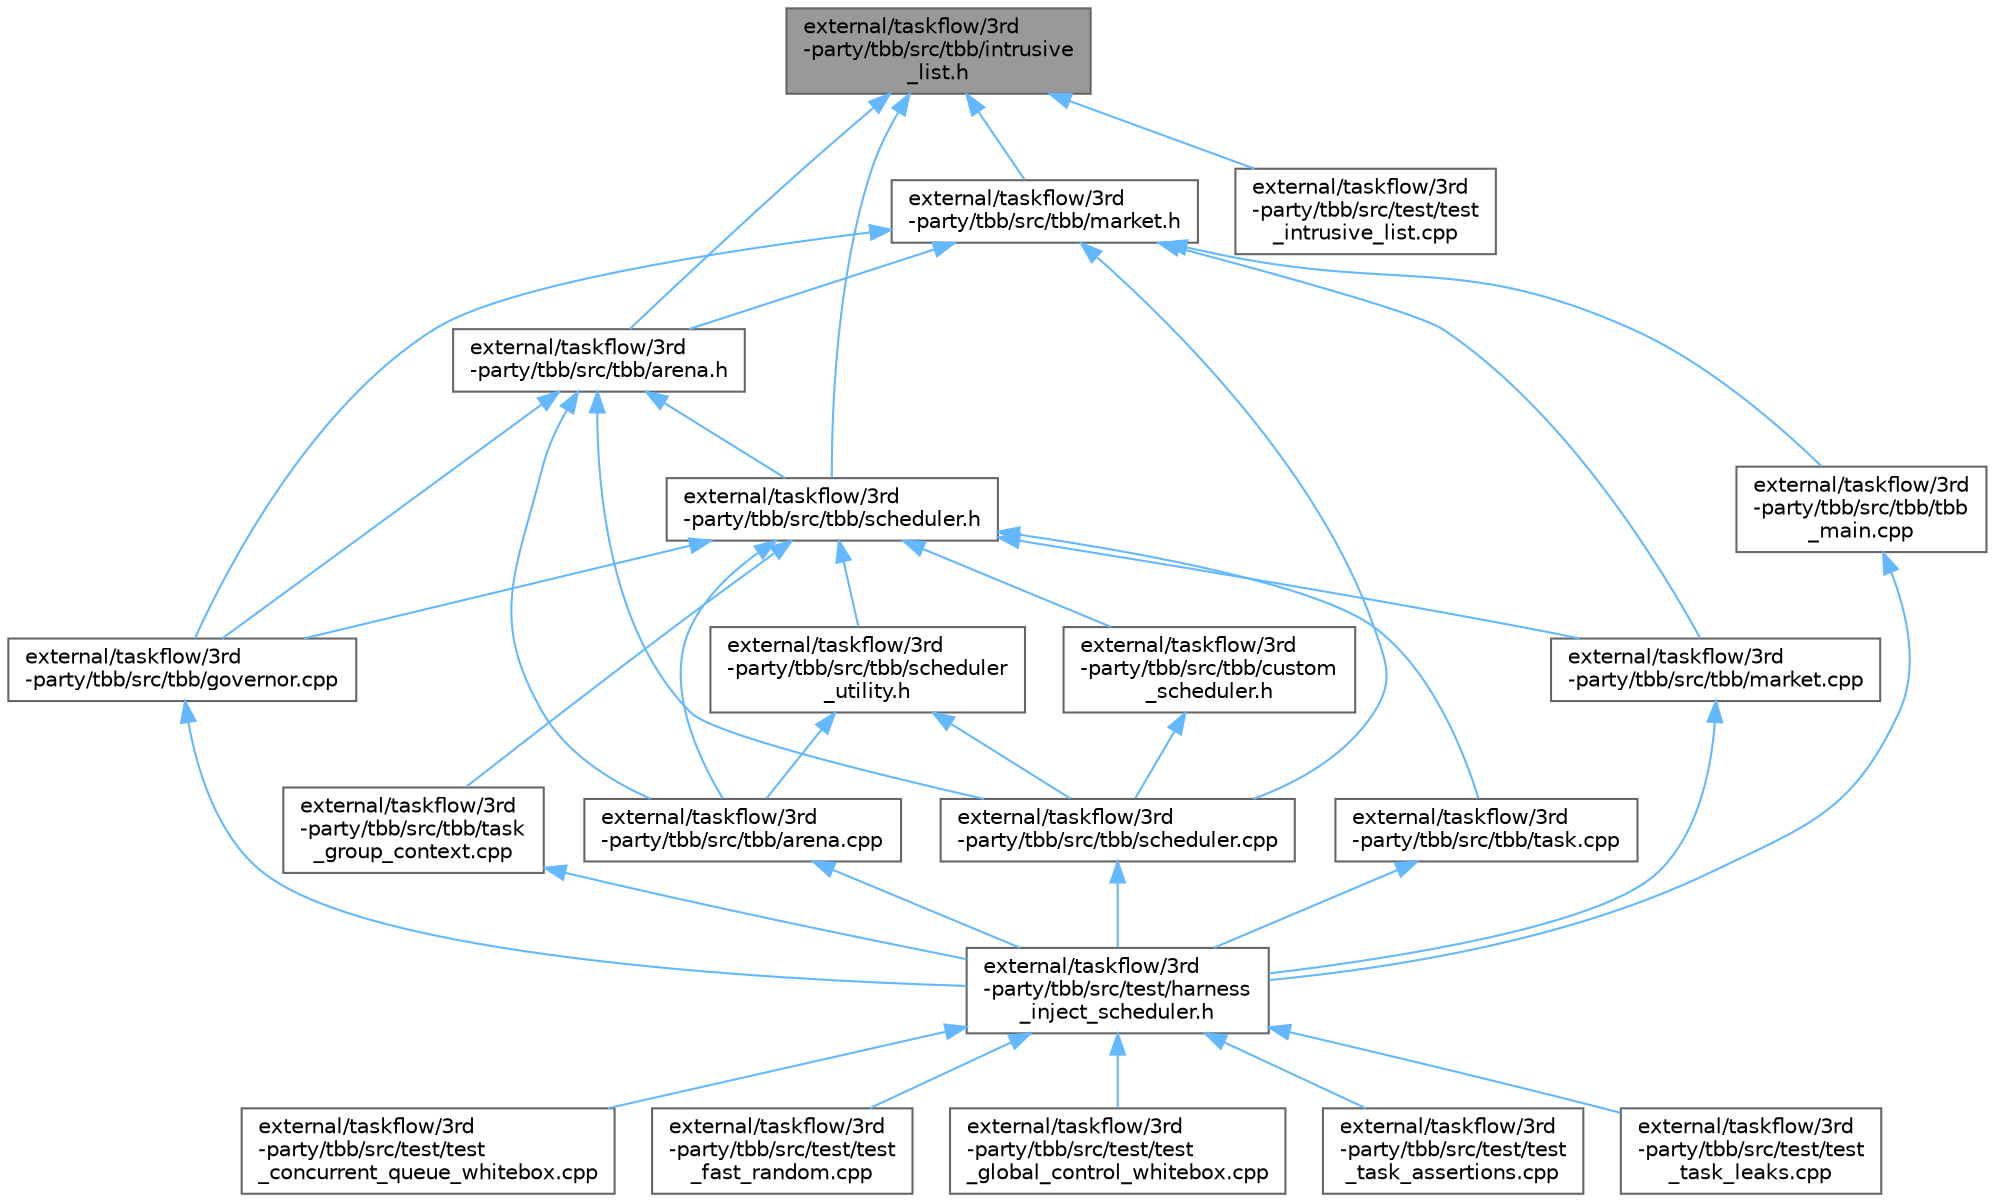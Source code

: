 digraph "external/taskflow/3rd-party/tbb/src/tbb/intrusive_list.h"
{
 // LATEX_PDF_SIZE
  bgcolor="transparent";
  edge [fontname=Helvetica,fontsize=10,labelfontname=Helvetica,labelfontsize=10];
  node [fontname=Helvetica,fontsize=10,shape=box,height=0.2,width=0.4];
  Node1 [id="Node000001",label="external/taskflow/3rd\l-party/tbb/src/tbb/intrusive\l_list.h",height=0.2,width=0.4,color="gray40", fillcolor="grey60", style="filled", fontcolor="black",tooltip=" "];
  Node1 -> Node2 [id="edge1_Node000001_Node000002",dir="back",color="steelblue1",style="solid",tooltip=" "];
  Node2 [id="Node000002",label="external/taskflow/3rd\l-party/tbb/src/tbb/arena.h",height=0.2,width=0.4,color="grey40", fillcolor="white", style="filled",URL="$arena_8h.html",tooltip=" "];
  Node2 -> Node3 [id="edge2_Node000002_Node000003",dir="back",color="steelblue1",style="solid",tooltip=" "];
  Node3 [id="Node000003",label="external/taskflow/3rd\l-party/tbb/src/tbb/arena.cpp",height=0.2,width=0.4,color="grey40", fillcolor="white", style="filled",URL="$arena_8cpp.html",tooltip=" "];
  Node3 -> Node4 [id="edge3_Node000003_Node000004",dir="back",color="steelblue1",style="solid",tooltip=" "];
  Node4 [id="Node000004",label="external/taskflow/3rd\l-party/tbb/src/test/harness\l_inject_scheduler.h",height=0.2,width=0.4,color="grey40", fillcolor="white", style="filled",URL="$harness__inject__scheduler_8h.html",tooltip=" "];
  Node4 -> Node5 [id="edge4_Node000004_Node000005",dir="back",color="steelblue1",style="solid",tooltip=" "];
  Node5 [id="Node000005",label="external/taskflow/3rd\l-party/tbb/src/test/test\l_concurrent_queue_whitebox.cpp",height=0.2,width=0.4,color="grey40", fillcolor="white", style="filled",URL="$test__concurrent__queue__whitebox_8cpp.html",tooltip=" "];
  Node4 -> Node6 [id="edge5_Node000004_Node000006",dir="back",color="steelblue1",style="solid",tooltip=" "];
  Node6 [id="Node000006",label="external/taskflow/3rd\l-party/tbb/src/test/test\l_fast_random.cpp",height=0.2,width=0.4,color="grey40", fillcolor="white", style="filled",URL="$test__fast__random_8cpp.html",tooltip=" "];
  Node4 -> Node7 [id="edge6_Node000004_Node000007",dir="back",color="steelblue1",style="solid",tooltip=" "];
  Node7 [id="Node000007",label="external/taskflow/3rd\l-party/tbb/src/test/test\l_global_control_whitebox.cpp",height=0.2,width=0.4,color="grey40", fillcolor="white", style="filled",URL="$test__global__control__whitebox_8cpp.html",tooltip=" "];
  Node4 -> Node8 [id="edge7_Node000004_Node000008",dir="back",color="steelblue1",style="solid",tooltip=" "];
  Node8 [id="Node000008",label="external/taskflow/3rd\l-party/tbb/src/test/test\l_task_assertions.cpp",height=0.2,width=0.4,color="grey40", fillcolor="white", style="filled",URL="$test__task__assertions_8cpp.html",tooltip=" "];
  Node4 -> Node9 [id="edge8_Node000004_Node000009",dir="back",color="steelblue1",style="solid",tooltip=" "];
  Node9 [id="Node000009",label="external/taskflow/3rd\l-party/tbb/src/test/test\l_task_leaks.cpp",height=0.2,width=0.4,color="grey40", fillcolor="white", style="filled",URL="$test__task__leaks_8cpp.html",tooltip=" "];
  Node2 -> Node10 [id="edge9_Node000002_Node000010",dir="back",color="steelblue1",style="solid",tooltip=" "];
  Node10 [id="Node000010",label="external/taskflow/3rd\l-party/tbb/src/tbb/governor.cpp",height=0.2,width=0.4,color="grey40", fillcolor="white", style="filled",URL="$governor_8cpp.html",tooltip=" "];
  Node10 -> Node4 [id="edge10_Node000010_Node000004",dir="back",color="steelblue1",style="solid",tooltip=" "];
  Node2 -> Node11 [id="edge11_Node000002_Node000011",dir="back",color="steelblue1",style="solid",tooltip=" "];
  Node11 [id="Node000011",label="external/taskflow/3rd\l-party/tbb/src/tbb/scheduler.cpp",height=0.2,width=0.4,color="grey40", fillcolor="white", style="filled",URL="$scheduler_8cpp.html",tooltip=" "];
  Node11 -> Node4 [id="edge12_Node000011_Node000004",dir="back",color="steelblue1",style="solid",tooltip=" "];
  Node2 -> Node12 [id="edge13_Node000002_Node000012",dir="back",color="steelblue1",style="solid",tooltip=" "];
  Node12 [id="Node000012",label="external/taskflow/3rd\l-party/tbb/src/tbb/scheduler.h",height=0.2,width=0.4,color="grey40", fillcolor="white", style="filled",URL="$scheduler_8h.html",tooltip=" "];
  Node12 -> Node3 [id="edge14_Node000012_Node000003",dir="back",color="steelblue1",style="solid",tooltip=" "];
  Node12 -> Node13 [id="edge15_Node000012_Node000013",dir="back",color="steelblue1",style="solid",tooltip=" "];
  Node13 [id="Node000013",label="external/taskflow/3rd\l-party/tbb/src/tbb/custom\l_scheduler.h",height=0.2,width=0.4,color="grey40", fillcolor="white", style="filled",URL="$custom__scheduler_8h.html",tooltip=" "];
  Node13 -> Node11 [id="edge16_Node000013_Node000011",dir="back",color="steelblue1",style="solid",tooltip=" "];
  Node12 -> Node10 [id="edge17_Node000012_Node000010",dir="back",color="steelblue1",style="solid",tooltip=" "];
  Node12 -> Node14 [id="edge18_Node000012_Node000014",dir="back",color="steelblue1",style="solid",tooltip=" "];
  Node14 [id="Node000014",label="external/taskflow/3rd\l-party/tbb/src/tbb/market.cpp",height=0.2,width=0.4,color="grey40", fillcolor="white", style="filled",URL="$market_8cpp.html",tooltip=" "];
  Node14 -> Node4 [id="edge19_Node000014_Node000004",dir="back",color="steelblue1",style="solid",tooltip=" "];
  Node12 -> Node15 [id="edge20_Node000012_Node000015",dir="back",color="steelblue1",style="solid",tooltip=" "];
  Node15 [id="Node000015",label="external/taskflow/3rd\l-party/tbb/src/tbb/scheduler\l_utility.h",height=0.2,width=0.4,color="grey40", fillcolor="white", style="filled",URL="$scheduler__utility_8h.html",tooltip=" "];
  Node15 -> Node3 [id="edge21_Node000015_Node000003",dir="back",color="steelblue1",style="solid",tooltip=" "];
  Node15 -> Node11 [id="edge22_Node000015_Node000011",dir="back",color="steelblue1",style="solid",tooltip=" "];
  Node12 -> Node16 [id="edge23_Node000012_Node000016",dir="back",color="steelblue1",style="solid",tooltip=" "];
  Node16 [id="Node000016",label="external/taskflow/3rd\l-party/tbb/src/tbb/task.cpp",height=0.2,width=0.4,color="grey40", fillcolor="white", style="filled",URL="$task_8cpp.html",tooltip=" "];
  Node16 -> Node4 [id="edge24_Node000016_Node000004",dir="back",color="steelblue1",style="solid",tooltip=" "];
  Node12 -> Node17 [id="edge25_Node000012_Node000017",dir="back",color="steelblue1",style="solid",tooltip=" "];
  Node17 [id="Node000017",label="external/taskflow/3rd\l-party/tbb/src/tbb/task\l_group_context.cpp",height=0.2,width=0.4,color="grey40", fillcolor="white", style="filled",URL="$task__group__context_8cpp.html",tooltip=" "];
  Node17 -> Node4 [id="edge26_Node000017_Node000004",dir="back",color="steelblue1",style="solid",tooltip=" "];
  Node1 -> Node18 [id="edge27_Node000001_Node000018",dir="back",color="steelblue1",style="solid",tooltip=" "];
  Node18 [id="Node000018",label="external/taskflow/3rd\l-party/tbb/src/tbb/market.h",height=0.2,width=0.4,color="grey40", fillcolor="white", style="filled",URL="$market_8h.html",tooltip=" "];
  Node18 -> Node2 [id="edge28_Node000018_Node000002",dir="back",color="steelblue1",style="solid",tooltip=" "];
  Node18 -> Node10 [id="edge29_Node000018_Node000010",dir="back",color="steelblue1",style="solid",tooltip=" "];
  Node18 -> Node14 [id="edge30_Node000018_Node000014",dir="back",color="steelblue1",style="solid",tooltip=" "];
  Node18 -> Node11 [id="edge31_Node000018_Node000011",dir="back",color="steelblue1",style="solid",tooltip=" "];
  Node18 -> Node19 [id="edge32_Node000018_Node000019",dir="back",color="steelblue1",style="solid",tooltip=" "];
  Node19 [id="Node000019",label="external/taskflow/3rd\l-party/tbb/src/tbb/tbb\l_main.cpp",height=0.2,width=0.4,color="grey40", fillcolor="white", style="filled",URL="$tbb__main_8cpp.html",tooltip=" "];
  Node19 -> Node4 [id="edge33_Node000019_Node000004",dir="back",color="steelblue1",style="solid",tooltip=" "];
  Node1 -> Node12 [id="edge34_Node000001_Node000012",dir="back",color="steelblue1",style="solid",tooltip=" "];
  Node1 -> Node20 [id="edge35_Node000001_Node000020",dir="back",color="steelblue1",style="solid",tooltip=" "];
  Node20 [id="Node000020",label="external/taskflow/3rd\l-party/tbb/src/test/test\l_intrusive_list.cpp",height=0.2,width=0.4,color="grey40", fillcolor="white", style="filled",URL="$test__intrusive__list_8cpp.html",tooltip=" "];
}

